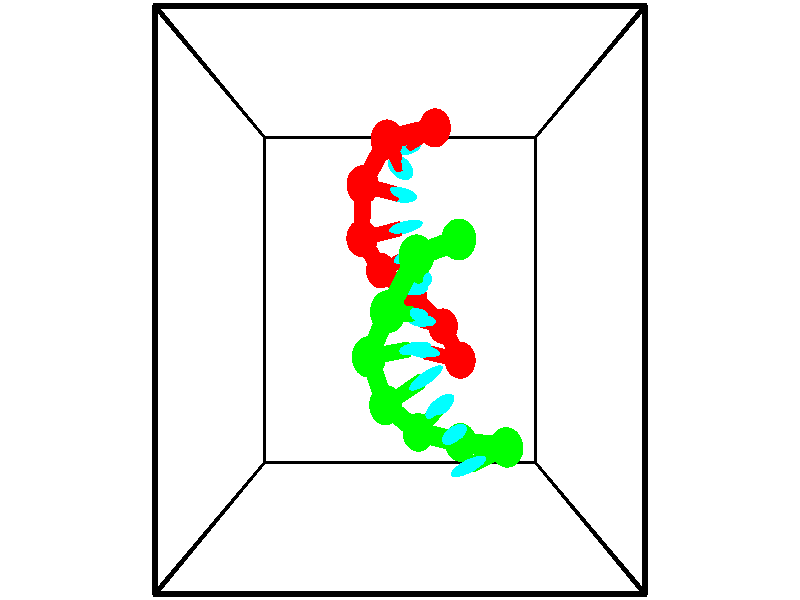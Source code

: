 // switches for output
#declare DRAW_BASES = 1; // possible values are 0, 1; only relevant for DNA ribbons
#declare DRAW_BASES_TYPE = 3; // possible values are 1, 2, 3; only relevant for DNA ribbons
#declare DRAW_FOG = 0; // set to 1 to enable fog

#include "colors.inc"

#include "transforms.inc"
background { rgb <1, 1, 1>}

#default {
   normal{
       ripples 0.25
       frequency 0.20
       turbulence 0.2
       lambda 5
   }
	finish {
		phong 0.1
		phong_size 40.
	}
}

// original window dimensions: 1024x640


// camera settings

camera {
	sky <-0, 1, 0>
	up <-0, 1, 0>
	right 1.6 * <1, 0, 0>
	location <2.5, 2.5, 11.1562>
	look_at <2.5, 2.5, 2.5>
	direction <0, 0, -8.6562>
	angle 67.0682
}


# declare cpy_camera_pos = <2.5, 2.5, 11.1562>;
# if (DRAW_FOG = 1)
fog {
	fog_type 2
	up vnormalize(cpy_camera_pos)
	color rgbt<1,1,1,0.3>
	distance 1e-5
	fog_alt 3e-3
	fog_offset 4
}
# end


// LIGHTS

# declare lum = 6;
global_settings {
	ambient_light rgb lum * <0.05, 0.05, 0.05>
	max_trace_level 15
}# declare cpy_direct_light_amount = 0.25;
light_source
{	1000 * <-1, -1, 1>,
	rgb lum * cpy_direct_light_amount
	parallel
}

light_source
{	1000 * <1, 1, -1>,
	rgb lum * cpy_direct_light_amount
	parallel
}

// strand 0

// nucleotide -1

// particle -1
sphere {
	<3.051013, 4.761612, 1.634694> 0.250000
	pigment { color rgbt <1,0,0,0> }
	no_shadow
}
cylinder {
	<2.804722, 4.698669, 1.325859>,  <2.656947, 4.660904, 1.140558>, 0.100000
	pigment { color rgbt <1,0,0,0> }
	no_shadow
}
cylinder {
	<2.804722, 4.698669, 1.325859>,  <3.051013, 4.761612, 1.634694>, 0.100000
	pigment { color rgbt <1,0,0,0> }
	no_shadow
}

// particle -1
sphere {
	<2.804722, 4.698669, 1.325859> 0.100000
	pigment { color rgbt <1,0,0,0> }
	no_shadow
}
sphere {
	0, 1
	scale<0.080000,0.200000,0.300000>
	matrix <-0.093961, -0.958203, 0.270221,
		-0.782336, 0.238929, 0.575207,
		-0.615728, -0.157356, -0.772087,
		2.620003, 4.651463, 1.094233>
	pigment { color rgbt <0,1,1,0> }
	no_shadow
}
cylinder {
	<2.301055, 4.550719, 1.895914>,  <3.051013, 4.761612, 1.634694>, 0.130000
	pigment { color rgbt <1,0,0,0> }
	no_shadow
}

// nucleotide -1

// particle -1
sphere {
	<2.301055, 4.550719, 1.895914> 0.250000
	pigment { color rgbt <1,0,0,0> }
	no_shadow
}
cylinder {
	<2.421436, 4.408966, 1.541775>,  <2.493665, 4.323915, 1.329291>, 0.100000
	pigment { color rgbt <1,0,0,0> }
	no_shadow
}
cylinder {
	<2.421436, 4.408966, 1.541775>,  <2.301055, 4.550719, 1.895914>, 0.100000
	pigment { color rgbt <1,0,0,0> }
	no_shadow
}

// particle -1
sphere {
	<2.421436, 4.408966, 1.541775> 0.100000
	pigment { color rgbt <1,0,0,0> }
	no_shadow
}
sphere {
	0, 1
	scale<0.080000,0.200000,0.300000>
	matrix <-0.189558, -0.932094, 0.308657,
		-0.934612, 0.074937, -0.347684,
		0.300945, -0.354381, -0.885351,
		2.511722, 4.302651, 1.276170>
	pigment { color rgbt <0,1,1,0> }
	no_shadow
}
cylinder {
	<1.922752, 3.984586, 1.810772>,  <2.301055, 4.550719, 1.895914>, 0.130000
	pigment { color rgbt <1,0,0,0> }
	no_shadow
}

// nucleotide -1

// particle -1
sphere {
	<1.922752, 3.984586, 1.810772> 0.250000
	pigment { color rgbt <1,0,0,0> }
	no_shadow
}
cylinder {
	<2.254551, 3.942131, 1.591438>,  <2.453630, 3.916658, 1.459838>, 0.100000
	pigment { color rgbt <1,0,0,0> }
	no_shadow
}
cylinder {
	<2.254551, 3.942131, 1.591438>,  <1.922752, 3.984586, 1.810772>, 0.100000
	pigment { color rgbt <1,0,0,0> }
	no_shadow
}

// particle -1
sphere {
	<2.254551, 3.942131, 1.591438> 0.100000
	pigment { color rgbt <1,0,0,0> }
	no_shadow
}
sphere {
	0, 1
	scale<0.080000,0.200000,0.300000>
	matrix <-0.018659, -0.986496, 0.162722,
		-0.558200, -0.124746, -0.820275,
		0.829497, -0.106137, -0.548334,
		2.503400, 3.910290, 1.426938>
	pigment { color rgbt <0,1,1,0> }
	no_shadow
}
cylinder {
	<1.891399, 3.321755, 1.485102>,  <1.922752, 3.984586, 1.810772>, 0.130000
	pigment { color rgbt <1,0,0,0> }
	no_shadow
}

// nucleotide -1

// particle -1
sphere {
	<1.891399, 3.321755, 1.485102> 0.250000
	pigment { color rgbt <1,0,0,0> }
	no_shadow
}
cylinder {
	<2.281025, 3.407715, 1.456779>,  <2.514801, 3.459291, 1.439786>, 0.100000
	pigment { color rgbt <1,0,0,0> }
	no_shadow
}
cylinder {
	<2.281025, 3.407715, 1.456779>,  <1.891399, 3.321755, 1.485102>, 0.100000
	pigment { color rgbt <1,0,0,0> }
	no_shadow
}

// particle -1
sphere {
	<2.281025, 3.407715, 1.456779> 0.100000
	pigment { color rgbt <1,0,0,0> }
	no_shadow
}
sphere {
	0, 1
	scale<0.080000,0.200000,0.300000>
	matrix <0.216247, -0.976267, 0.011841,
		-0.066581, -0.026846, -0.997420,
		0.974066, 0.214900, -0.070806,
		2.573245, 3.472185, 1.435538>
	pigment { color rgbt <0,1,1,0> }
	no_shadow
}
cylinder {
	<2.175833, 2.914098, 0.929589>,  <1.891399, 3.321755, 1.485102>, 0.130000
	pigment { color rgbt <1,0,0,0> }
	no_shadow
}

// nucleotide -1

// particle -1
sphere {
	<2.175833, 2.914098, 0.929589> 0.250000
	pigment { color rgbt <1,0,0,0> }
	no_shadow
}
cylinder {
	<2.445904, 3.011292, 1.208183>,  <2.607947, 3.069607, 1.375340>, 0.100000
	pigment { color rgbt <1,0,0,0> }
	no_shadow
}
cylinder {
	<2.445904, 3.011292, 1.208183>,  <2.175833, 2.914098, 0.929589>, 0.100000
	pigment { color rgbt <1,0,0,0> }
	no_shadow
}

// particle -1
sphere {
	<2.445904, 3.011292, 1.208183> 0.100000
	pigment { color rgbt <1,0,0,0> }
	no_shadow
}
sphere {
	0, 1
	scale<0.080000,0.200000,0.300000>
	matrix <0.171554, -0.970025, 0.172107,
		0.717428, 0.003282, -0.696624,
		0.675178, 0.242983, 0.696486,
		2.648457, 3.084187, 1.417129>
	pigment { color rgbt <0,1,1,0> }
	no_shadow
}
cylinder {
	<2.712678, 2.561283, 0.779159>,  <2.175833, 2.914098, 0.929589>, 0.130000
	pigment { color rgbt <1,0,0,0> }
	no_shadow
}

// nucleotide -1

// particle -1
sphere {
	<2.712678, 2.561283, 0.779159> 0.250000
	pigment { color rgbt <1,0,0,0> }
	no_shadow
}
cylinder {
	<2.735107, 2.610573, 1.175476>,  <2.748565, 2.640147, 1.413266>, 0.100000
	pigment { color rgbt <1,0,0,0> }
	no_shadow
}
cylinder {
	<2.735107, 2.610573, 1.175476>,  <2.712678, 2.561283, 0.779159>, 0.100000
	pigment { color rgbt <1,0,0,0> }
	no_shadow
}

// particle -1
sphere {
	<2.735107, 2.610573, 1.175476> 0.100000
	pigment { color rgbt <1,0,0,0> }
	no_shadow
}
sphere {
	0, 1
	scale<0.080000,0.200000,0.300000>
	matrix <0.052647, -0.991339, 0.120313,
		0.997038, 0.045416, -0.062075,
		0.056073, 0.123225, 0.990793,
		2.751929, 2.647540, 1.472714>
	pigment { color rgbt <0,1,1,0> }
	no_shadow
}
cylinder {
	<3.228045, 2.130484, 0.939612>,  <2.712678, 2.561283, 0.779159>, 0.130000
	pigment { color rgbt <1,0,0,0> }
	no_shadow
}

// nucleotide -1

// particle -1
sphere {
	<3.228045, 2.130484, 0.939612> 0.250000
	pigment { color rgbt <1,0,0,0> }
	no_shadow
}
cylinder {
	<3.007835, 2.185493, 1.268978>,  <2.875710, 2.218499, 1.466598>, 0.100000
	pigment { color rgbt <1,0,0,0> }
	no_shadow
}
cylinder {
	<3.007835, 2.185493, 1.268978>,  <3.228045, 2.130484, 0.939612>, 0.100000
	pigment { color rgbt <1,0,0,0> }
	no_shadow
}

// particle -1
sphere {
	<3.007835, 2.185493, 1.268978> 0.100000
	pigment { color rgbt <1,0,0,0> }
	no_shadow
}
sphere {
	0, 1
	scale<0.080000,0.200000,0.300000>
	matrix <-0.031147, -0.989035, 0.144359,
		0.834238, 0.053826, 0.548770,
		-0.550524, 0.137523, 0.823415,
		2.842678, 2.226750, 1.516002>
	pigment { color rgbt <0,1,1,0> }
	no_shadow
}
cylinder {
	<3.474663, 1.687443, 1.372700>,  <3.228045, 2.130484, 0.939612>, 0.130000
	pigment { color rgbt <1,0,0,0> }
	no_shadow
}

// nucleotide -1

// particle -1
sphere {
	<3.474663, 1.687443, 1.372700> 0.250000
	pigment { color rgbt <1,0,0,0> }
	no_shadow
}
cylinder {
	<3.118652, 1.767670, 1.536469>,  <2.905046, 1.815806, 1.634730>, 0.100000
	pigment { color rgbt <1,0,0,0> }
	no_shadow
}
cylinder {
	<3.118652, 1.767670, 1.536469>,  <3.474663, 1.687443, 1.372700>, 0.100000
	pigment { color rgbt <1,0,0,0> }
	no_shadow
}

// particle -1
sphere {
	<3.118652, 1.767670, 1.536469> 0.100000
	pigment { color rgbt <1,0,0,0> }
	no_shadow
}
sphere {
	0, 1
	scale<0.080000,0.200000,0.300000>
	matrix <-0.099829, -0.961977, 0.254235,
		0.444845, 0.185403, 0.876207,
		-0.890027, 0.200566, 0.409422,
		2.851645, 1.827839, 1.659295>
	pigment { color rgbt <0,1,1,0> }
	no_shadow
}
// strand 1

// nucleotide -1

// particle -1
sphere {
	<4.111666, 0.642724, 2.023834> 0.250000
	pigment { color rgbt <0,1,0,0> }
	no_shadow
}
cylinder {
	<3.765374, 0.547211, 2.199787>,  <3.557599, 0.489903, 2.305359>, 0.100000
	pigment { color rgbt <0,1,0,0> }
	no_shadow
}
cylinder {
	<3.765374, 0.547211, 2.199787>,  <4.111666, 0.642724, 2.023834>, 0.100000
	pigment { color rgbt <0,1,0,0> }
	no_shadow
}

// particle -1
sphere {
	<3.765374, 0.547211, 2.199787> 0.100000
	pigment { color rgbt <0,1,0,0> }
	no_shadow
}
sphere {
	0, 1
	scale<0.080000,0.200000,0.300000>
	matrix <-0.368966, 0.898316, -0.238523,
		-0.338198, -0.368798, -0.865800,
		-0.865729, -0.238783, 0.439882,
		3.505656, 0.475576, 2.331752>
	pigment { color rgbt <0,1,1,0> }
	no_shadow
}
cylinder {
	<3.454995, 0.629962, 1.639490>,  <4.111666, 0.642724, 2.023834>, 0.130000
	pigment { color rgbt <0,1,0,0> }
	no_shadow
}

// nucleotide -1

// particle -1
sphere {
	<3.454995, 0.629962, 1.639490> 0.250000
	pigment { color rgbt <0,1,0,0> }
	no_shadow
}
cylinder {
	<3.366481, 0.757065, 2.008286>,  <3.313372, 0.833327, 2.229563>, 0.100000
	pigment { color rgbt <0,1,0,0> }
	no_shadow
}
cylinder {
	<3.366481, 0.757065, 2.008286>,  <3.454995, 0.629962, 1.639490>, 0.100000
	pigment { color rgbt <0,1,0,0> }
	no_shadow
}

// particle -1
sphere {
	<3.366481, 0.757065, 2.008286> 0.100000
	pigment { color rgbt <0,1,0,0> }
	no_shadow
}
sphere {
	0, 1
	scale<0.080000,0.200000,0.300000>
	matrix <-0.441956, 0.810089, -0.385266,
		-0.869314, -0.492732, -0.038826,
		-0.221286, 0.317758, 0.921988,
		3.300095, 0.852392, 2.284882>
	pigment { color rgbt <0,1,1,0> }
	no_shadow
}
cylinder {
	<2.790629, 0.756821, 1.615106>,  <3.454995, 0.629962, 1.639490>, 0.130000
	pigment { color rgbt <0,1,0,0> }
	no_shadow
}

// nucleotide -1

// particle -1
sphere {
	<2.790629, 0.756821, 1.615106> 0.250000
	pigment { color rgbt <0,1,0,0> }
	no_shadow
}
cylinder {
	<2.966096, 0.989120, 1.889420>,  <3.071376, 1.128500, 2.054008>, 0.100000
	pigment { color rgbt <0,1,0,0> }
	no_shadow
}
cylinder {
	<2.966096, 0.989120, 1.889420>,  <2.790629, 0.756821, 1.615106>, 0.100000
	pigment { color rgbt <0,1,0,0> }
	no_shadow
}

// particle -1
sphere {
	<2.966096, 0.989120, 1.889420> 0.100000
	pigment { color rgbt <0,1,0,0> }
	no_shadow
}
sphere {
	0, 1
	scale<0.080000,0.200000,0.300000>
	matrix <-0.350447, 0.813262, -0.464534,
		-0.827501, -0.036555, 0.560274,
		0.438668, 0.580749, 0.685785,
		3.097696, 1.163345, 2.095155>
	pigment { color rgbt <0,1,1,0> }
	no_shadow
}
cylinder {
	<2.282847, 1.174690, 2.016701>,  <2.790629, 0.756821, 1.615106>, 0.130000
	pigment { color rgbt <0,1,0,0> }
	no_shadow
}

// nucleotide -1

// particle -1
sphere {
	<2.282847, 1.174690, 2.016701> 0.250000
	pigment { color rgbt <0,1,0,0> }
	no_shadow
}
cylinder {
	<2.622779, 1.374008, 2.085392>,  <2.826738, 1.493599, 2.126606>, 0.100000
	pigment { color rgbt <0,1,0,0> }
	no_shadow
}
cylinder {
	<2.622779, 1.374008, 2.085392>,  <2.282847, 1.174690, 2.016701>, 0.100000
	pigment { color rgbt <0,1,0,0> }
	no_shadow
}

// particle -1
sphere {
	<2.622779, 1.374008, 2.085392> 0.100000
	pigment { color rgbt <0,1,0,0> }
	no_shadow
}
sphere {
	0, 1
	scale<0.080000,0.200000,0.300000>
	matrix <-0.490408, 0.866963, -0.088743,
		-0.193101, -0.008800, 0.981139,
		0.849830, 0.498295, 0.171727,
		2.877728, 1.523497, 2.136910>
	pigment { color rgbt <0,1,1,0> }
	no_shadow
}
cylinder {
	<2.047870, 1.809618, 2.371589>,  <2.282847, 1.174690, 2.016701>, 0.130000
	pigment { color rgbt <0,1,0,0> }
	no_shadow
}

// nucleotide -1

// particle -1
sphere {
	<2.047870, 1.809618, 2.371589> 0.250000
	pigment { color rgbt <0,1,0,0> }
	no_shadow
}
cylinder {
	<2.413807, 1.855957, 2.216854>,  <2.633369, 1.883760, 2.124013>, 0.100000
	pigment { color rgbt <0,1,0,0> }
	no_shadow
}
cylinder {
	<2.413807, 1.855957, 2.216854>,  <2.047870, 1.809618, 2.371589>, 0.100000
	pigment { color rgbt <0,1,0,0> }
	no_shadow
}

// particle -1
sphere {
	<2.413807, 1.855957, 2.216854> 0.100000
	pigment { color rgbt <0,1,0,0> }
	no_shadow
}
sphere {
	0, 1
	scale<0.080000,0.200000,0.300000>
	matrix <-0.142097, 0.989050, -0.039858,
		0.377984, 0.091432, 0.921286,
		0.914842, 0.115847, -0.386837,
		2.688260, 1.890711, 2.100803>
	pigment { color rgbt <0,1,1,0> }
	no_shadow
}
cylinder {
	<2.331231, 2.364496, 2.727811>,  <2.047870, 1.809618, 2.371589>, 0.130000
	pigment { color rgbt <0,1,0,0> }
	no_shadow
}

// nucleotide -1

// particle -1
sphere {
	<2.331231, 2.364496, 2.727811> 0.250000
	pigment { color rgbt <0,1,0,0> }
	no_shadow
}
cylinder {
	<2.538302, 2.338852, 2.386543>,  <2.662545, 2.323466, 2.181782>, 0.100000
	pigment { color rgbt <0,1,0,0> }
	no_shadow
}
cylinder {
	<2.538302, 2.338852, 2.386543>,  <2.331231, 2.364496, 2.727811>, 0.100000
	pigment { color rgbt <0,1,0,0> }
	no_shadow
}

// particle -1
sphere {
	<2.538302, 2.338852, 2.386543> 0.100000
	pigment { color rgbt <0,1,0,0> }
	no_shadow
}
sphere {
	0, 1
	scale<0.080000,0.200000,0.300000>
	matrix <-0.018545, 0.996114, -0.086103,
		0.855375, 0.060395, 0.514477,
		0.517678, -0.064109, -0.853170,
		2.693606, 2.319619, 2.130592>
	pigment { color rgbt <0,1,1,0> }
	no_shadow
}
cylinder {
	<2.729173, 3.015586, 2.686500>,  <2.331231, 2.364496, 2.727811>, 0.130000
	pigment { color rgbt <0,1,0,0> }
	no_shadow
}

// nucleotide -1

// particle -1
sphere {
	<2.729173, 3.015586, 2.686500> 0.250000
	pigment { color rgbt <0,1,0,0> }
	no_shadow
}
cylinder {
	<2.760285, 2.879333, 2.311710>,  <2.778953, 2.797582, 2.086837>, 0.100000
	pigment { color rgbt <0,1,0,0> }
	no_shadow
}
cylinder {
	<2.760285, 2.879333, 2.311710>,  <2.729173, 3.015586, 2.686500>, 0.100000
	pigment { color rgbt <0,1,0,0> }
	no_shadow
}

// particle -1
sphere {
	<2.760285, 2.879333, 2.311710> 0.100000
	pigment { color rgbt <0,1,0,0> }
	no_shadow
}
sphere {
	0, 1
	scale<0.080000,0.200000,0.300000>
	matrix <0.077794, 0.939029, -0.334921,
		0.993931, -0.046841, 0.099537,
		0.077780, -0.340632, -0.936974,
		2.783619, 2.777144, 2.030618>
	pigment { color rgbt <0,1,1,0> }
	no_shadow
}
cylinder {
	<3.344193, 3.224789, 2.476862>,  <2.729173, 3.015586, 2.686500>, 0.130000
	pigment { color rgbt <0,1,0,0> }
	no_shadow
}

// nucleotide -1

// particle -1
sphere {
	<3.344193, 3.224789, 2.476862> 0.250000
	pigment { color rgbt <0,1,0,0> }
	no_shadow
}
cylinder {
	<3.107932, 3.186203, 2.156406>,  <2.966176, 3.163052, 1.964133>, 0.100000
	pigment { color rgbt <0,1,0,0> }
	no_shadow
}
cylinder {
	<3.107932, 3.186203, 2.156406>,  <3.344193, 3.224789, 2.476862>, 0.100000
	pigment { color rgbt <0,1,0,0> }
	no_shadow
}

// particle -1
sphere {
	<3.107932, 3.186203, 2.156406> 0.100000
	pigment { color rgbt <0,1,0,0> }
	no_shadow
}
sphere {
	0, 1
	scale<0.080000,0.200000,0.300000>
	matrix <0.172951, 0.954622, -0.242456,
		0.788173, -0.281766, -0.547166,
		-0.590653, -0.096464, -0.801139,
		2.930736, 3.157264, 1.916065>
	pigment { color rgbt <0,1,1,0> }
	no_shadow
}
// box output
cylinder {
	<0.000000, 0.000000, 0.000000>,  <5.000000, 0.000000, 0.000000>, 0.025000
	pigment { color rgbt <0,0,0,0> }
	no_shadow
}
cylinder {
	<0.000000, 0.000000, 0.000000>,  <0.000000, 5.000000, 0.000000>, 0.025000
	pigment { color rgbt <0,0,0,0> }
	no_shadow
}
cylinder {
	<0.000000, 0.000000, 0.000000>,  <0.000000, 0.000000, 5.000000>, 0.025000
	pigment { color rgbt <0,0,0,0> }
	no_shadow
}
cylinder {
	<5.000000, 5.000000, 5.000000>,  <0.000000, 5.000000, 5.000000>, 0.025000
	pigment { color rgbt <0,0,0,0> }
	no_shadow
}
cylinder {
	<5.000000, 5.000000, 5.000000>,  <5.000000, 0.000000, 5.000000>, 0.025000
	pigment { color rgbt <0,0,0,0> }
	no_shadow
}
cylinder {
	<5.000000, 5.000000, 5.000000>,  <5.000000, 5.000000, 0.000000>, 0.025000
	pigment { color rgbt <0,0,0,0> }
	no_shadow
}
cylinder {
	<0.000000, 0.000000, 5.000000>,  <0.000000, 5.000000, 5.000000>, 0.025000
	pigment { color rgbt <0,0,0,0> }
	no_shadow
}
cylinder {
	<0.000000, 0.000000, 5.000000>,  <5.000000, 0.000000, 5.000000>, 0.025000
	pigment { color rgbt <0,0,0,0> }
	no_shadow
}
cylinder {
	<5.000000, 5.000000, 0.000000>,  <0.000000, 5.000000, 0.000000>, 0.025000
	pigment { color rgbt <0,0,0,0> }
	no_shadow
}
cylinder {
	<5.000000, 5.000000, 0.000000>,  <5.000000, 0.000000, 0.000000>, 0.025000
	pigment { color rgbt <0,0,0,0> }
	no_shadow
}
cylinder {
	<5.000000, 0.000000, 5.000000>,  <5.000000, 0.000000, 0.000000>, 0.025000
	pigment { color rgbt <0,0,0,0> }
	no_shadow
}
cylinder {
	<0.000000, 5.000000, 0.000000>,  <0.000000, 5.000000, 5.000000>, 0.025000
	pigment { color rgbt <0,0,0,0> }
	no_shadow
}
// end of box output
